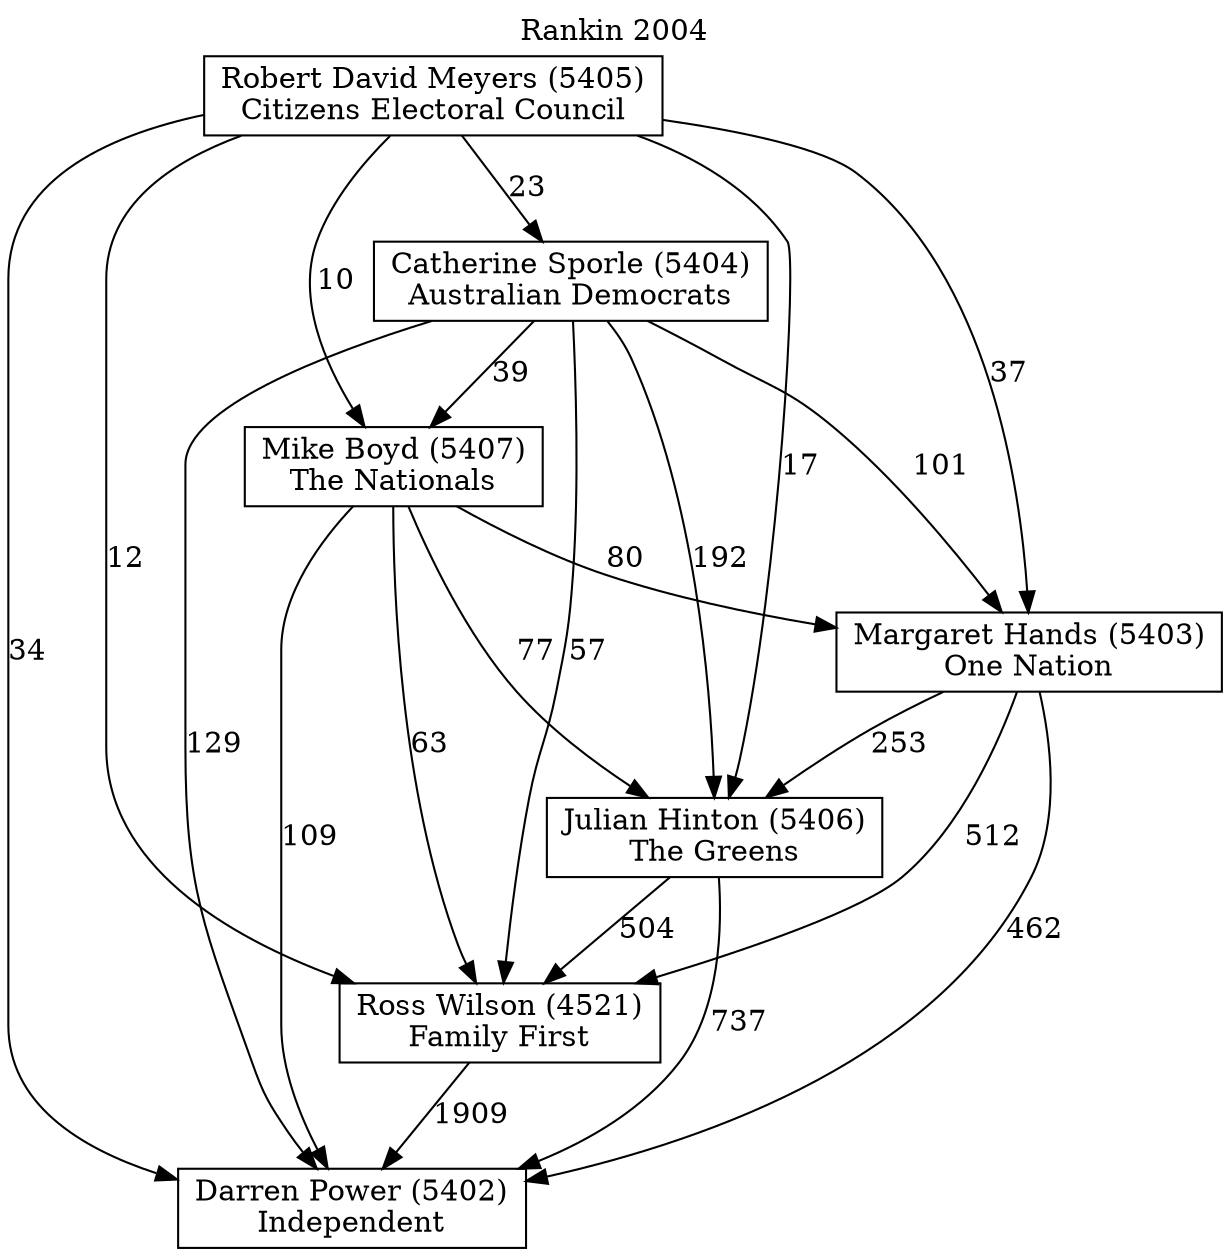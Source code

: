 // House preference flow
digraph "Darren Power (5402)_Rankin_2004" {
	graph [label="Rankin 2004" labelloc=t mclimit=10]
	node [shape=box]
	"Darren Power (5402)" [label="Darren Power (5402)
Independent"]
	"Ross Wilson (4521)" [label="Ross Wilson (4521)
Family First"]
	"Julian Hinton (5406)" [label="Julian Hinton (5406)
The Greens"]
	"Margaret Hands (5403)" [label="Margaret Hands (5403)
One Nation"]
	"Mike Boyd (5407)" [label="Mike Boyd (5407)
The Nationals"]
	"Catherine Sporle (5404)" [label="Catherine Sporle (5404)
Australian Democrats"]
	"Robert David Meyers (5405)" [label="Robert David Meyers (5405)
Citizens Electoral Council"]
	"Ross Wilson (4521)" -> "Darren Power (5402)" [label=1909]
	"Julian Hinton (5406)" -> "Ross Wilson (4521)" [label=504]
	"Margaret Hands (5403)" -> "Julian Hinton (5406)" [label=253]
	"Mike Boyd (5407)" -> "Margaret Hands (5403)" [label=80]
	"Catherine Sporle (5404)" -> "Mike Boyd (5407)" [label=39]
	"Robert David Meyers (5405)" -> "Catherine Sporle (5404)" [label=23]
	"Julian Hinton (5406)" -> "Darren Power (5402)" [label=737]
	"Margaret Hands (5403)" -> "Darren Power (5402)" [label=462]
	"Mike Boyd (5407)" -> "Darren Power (5402)" [label=109]
	"Catherine Sporle (5404)" -> "Darren Power (5402)" [label=129]
	"Robert David Meyers (5405)" -> "Darren Power (5402)" [label=34]
	"Robert David Meyers (5405)" -> "Mike Boyd (5407)" [label=10]
	"Catherine Sporle (5404)" -> "Margaret Hands (5403)" [label=101]
	"Robert David Meyers (5405)" -> "Margaret Hands (5403)" [label=37]
	"Mike Boyd (5407)" -> "Julian Hinton (5406)" [label=77]
	"Catherine Sporle (5404)" -> "Julian Hinton (5406)" [label=192]
	"Robert David Meyers (5405)" -> "Julian Hinton (5406)" [label=17]
	"Margaret Hands (5403)" -> "Ross Wilson (4521)" [label=512]
	"Mike Boyd (5407)" -> "Ross Wilson (4521)" [label=63]
	"Catherine Sporle (5404)" -> "Ross Wilson (4521)" [label=57]
	"Robert David Meyers (5405)" -> "Ross Wilson (4521)" [label=12]
}
